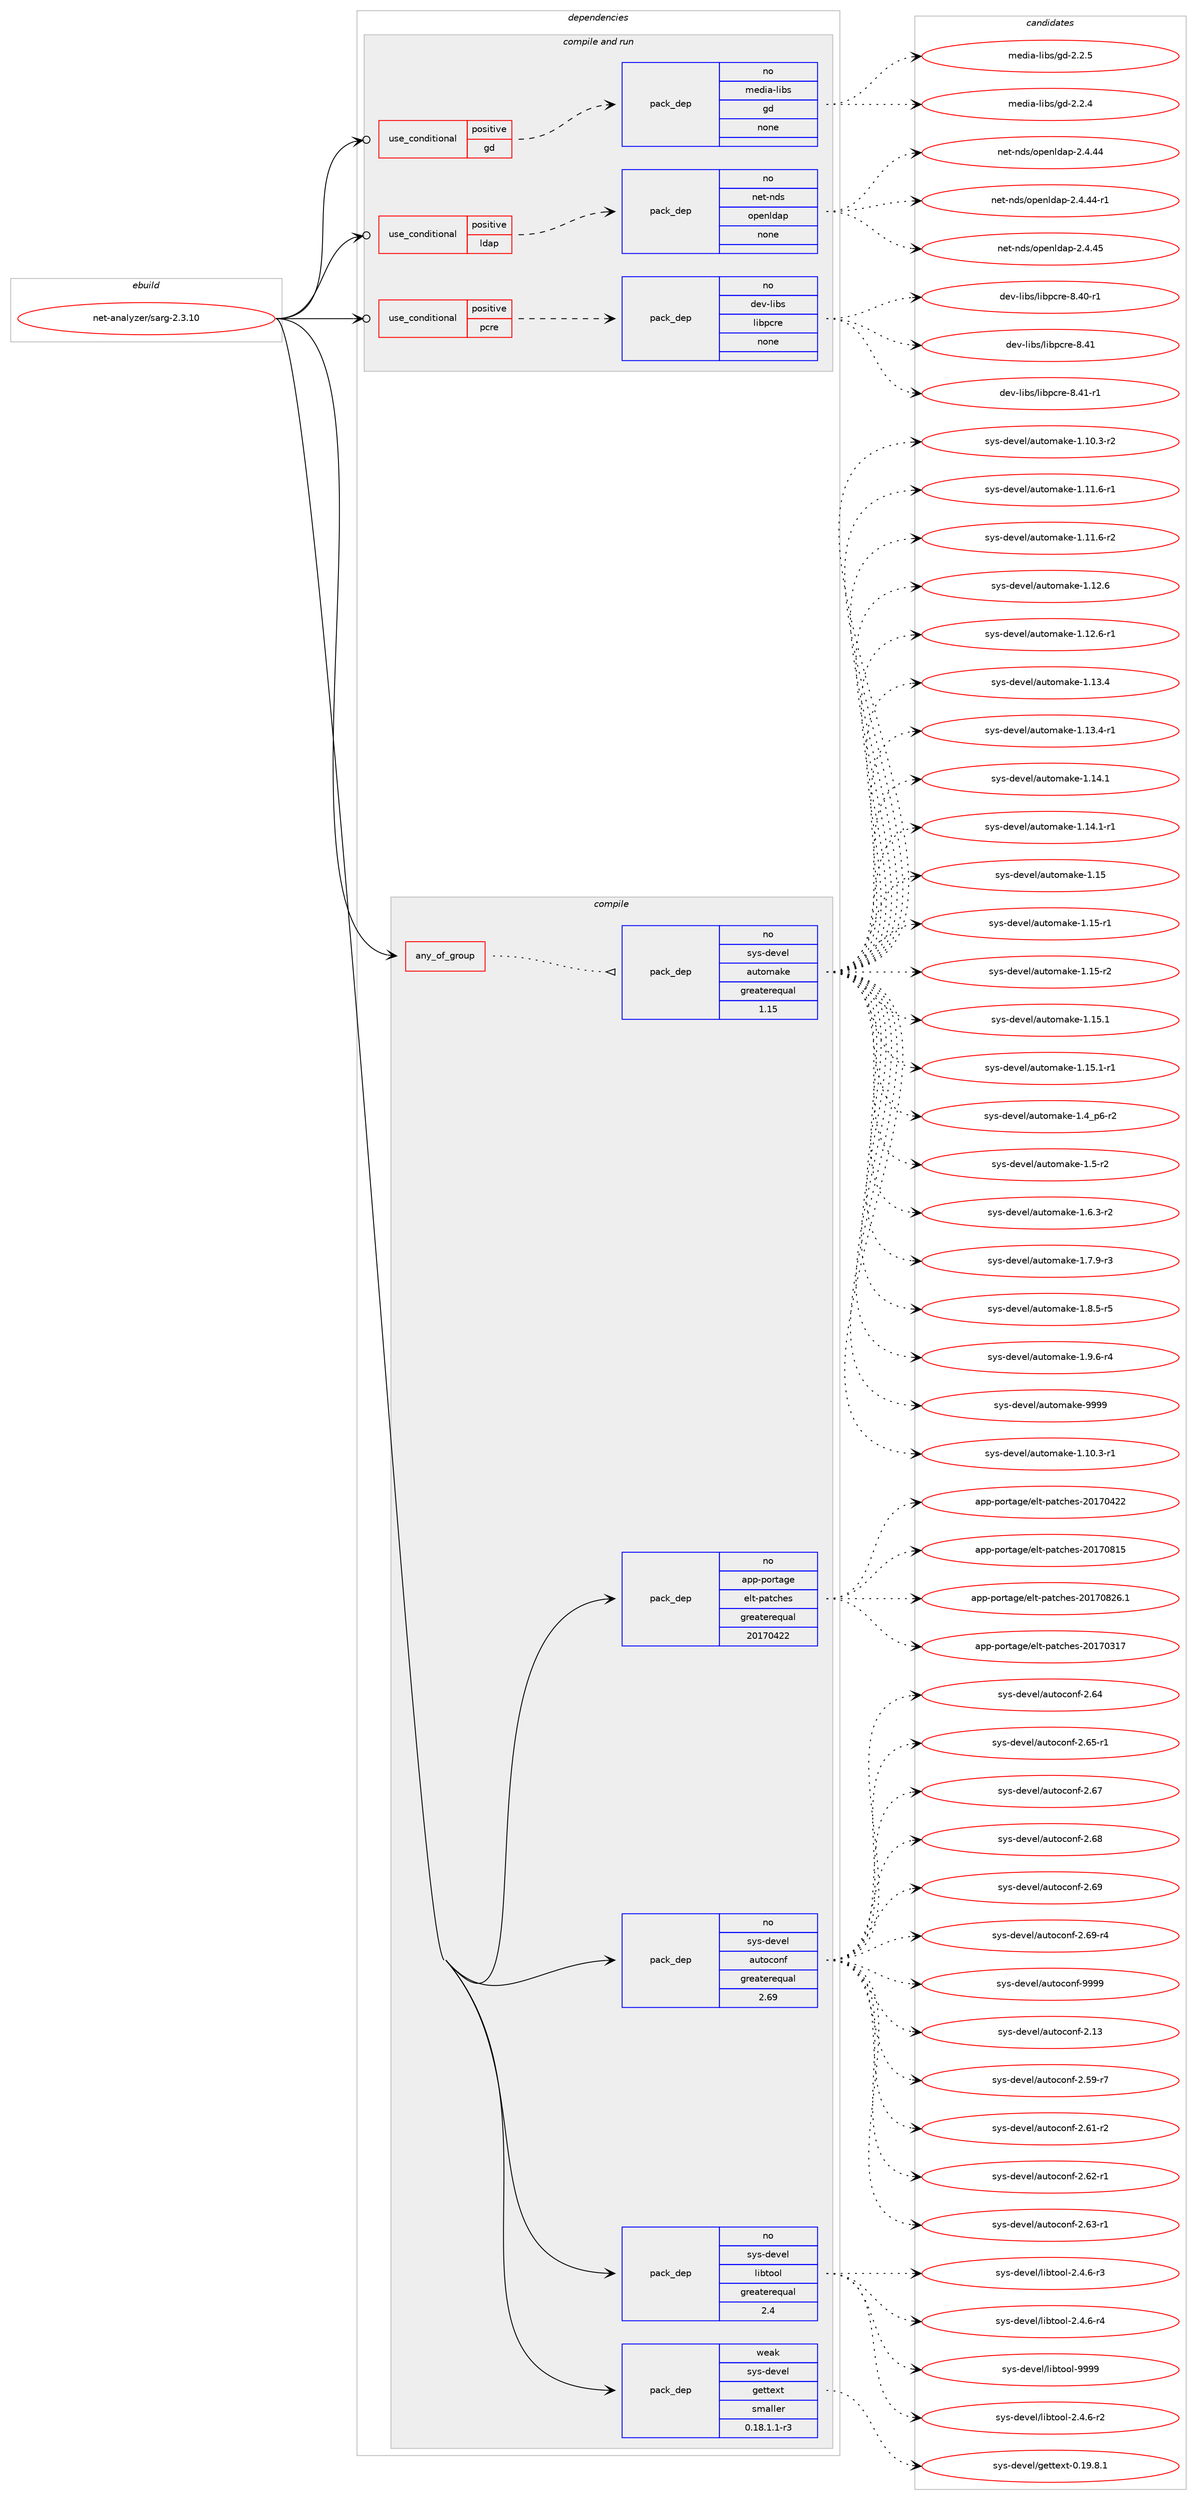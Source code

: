 digraph prolog {

# *************
# Graph options
# *************

newrank=true;
concentrate=true;
compound=true;
graph [rankdir=LR,fontname=Helvetica,fontsize=10,ranksep=1.5];#, ranksep=2.5, nodesep=0.2];
edge  [arrowhead=vee];
node  [fontname=Helvetica,fontsize=10];

# **********
# The ebuild
# **********

subgraph cluster_leftcol {
color=gray;
rank=same;
label=<<i>ebuild</i>>;
id [label="net-analyzer/sarg-2.3.10", color=red, width=4, href="../net-analyzer/sarg-2.3.10.svg"];
}

# ****************
# The dependencies
# ****************

subgraph cluster_midcol {
color=gray;
label=<<i>dependencies</i>>;
subgraph cluster_compile {
fillcolor="#eeeeee";
style=filled;
label=<<i>compile</i>>;
subgraph any6426 {
dependency403282 [label=<<TABLE BORDER="0" CELLBORDER="1" CELLSPACING="0" CELLPADDING="4"><TR><TD CELLPADDING="10">any_of_group</TD></TR></TABLE>>, shape=none, color=red];subgraph pack297253 {
dependency403283 [label=<<TABLE BORDER="0" CELLBORDER="1" CELLSPACING="0" CELLPADDING="4" WIDTH="220"><TR><TD ROWSPAN="6" CELLPADDING="30">pack_dep</TD></TR><TR><TD WIDTH="110">no</TD></TR><TR><TD>sys-devel</TD></TR><TR><TD>automake</TD></TR><TR><TD>greaterequal</TD></TR><TR><TD>1.15</TD></TR></TABLE>>, shape=none, color=blue];
}
dependency403282:e -> dependency403283:w [weight=20,style="dotted",arrowhead="oinv"];
}
id:e -> dependency403282:w [weight=20,style="solid",arrowhead="vee"];
subgraph pack297254 {
dependency403284 [label=<<TABLE BORDER="0" CELLBORDER="1" CELLSPACING="0" CELLPADDING="4" WIDTH="220"><TR><TD ROWSPAN="6" CELLPADDING="30">pack_dep</TD></TR><TR><TD WIDTH="110">no</TD></TR><TR><TD>app-portage</TD></TR><TR><TD>elt-patches</TD></TR><TR><TD>greaterequal</TD></TR><TR><TD>20170422</TD></TR></TABLE>>, shape=none, color=blue];
}
id:e -> dependency403284:w [weight=20,style="solid",arrowhead="vee"];
subgraph pack297255 {
dependency403285 [label=<<TABLE BORDER="0" CELLBORDER="1" CELLSPACING="0" CELLPADDING="4" WIDTH="220"><TR><TD ROWSPAN="6" CELLPADDING="30">pack_dep</TD></TR><TR><TD WIDTH="110">no</TD></TR><TR><TD>sys-devel</TD></TR><TR><TD>autoconf</TD></TR><TR><TD>greaterequal</TD></TR><TR><TD>2.69</TD></TR></TABLE>>, shape=none, color=blue];
}
id:e -> dependency403285:w [weight=20,style="solid",arrowhead="vee"];
subgraph pack297256 {
dependency403286 [label=<<TABLE BORDER="0" CELLBORDER="1" CELLSPACING="0" CELLPADDING="4" WIDTH="220"><TR><TD ROWSPAN="6" CELLPADDING="30">pack_dep</TD></TR><TR><TD WIDTH="110">no</TD></TR><TR><TD>sys-devel</TD></TR><TR><TD>libtool</TD></TR><TR><TD>greaterequal</TD></TR><TR><TD>2.4</TD></TR></TABLE>>, shape=none, color=blue];
}
id:e -> dependency403286:w [weight=20,style="solid",arrowhead="vee"];
subgraph pack297257 {
dependency403287 [label=<<TABLE BORDER="0" CELLBORDER="1" CELLSPACING="0" CELLPADDING="4" WIDTH="220"><TR><TD ROWSPAN="6" CELLPADDING="30">pack_dep</TD></TR><TR><TD WIDTH="110">weak</TD></TR><TR><TD>sys-devel</TD></TR><TR><TD>gettext</TD></TR><TR><TD>smaller</TD></TR><TR><TD>0.18.1.1-r3</TD></TR></TABLE>>, shape=none, color=blue];
}
id:e -> dependency403287:w [weight=20,style="solid",arrowhead="vee"];
}
subgraph cluster_compileandrun {
fillcolor="#eeeeee";
style=filled;
label=<<i>compile and run</i>>;
subgraph cond99417 {
dependency403288 [label=<<TABLE BORDER="0" CELLBORDER="1" CELLSPACING="0" CELLPADDING="4"><TR><TD ROWSPAN="3" CELLPADDING="10">use_conditional</TD></TR><TR><TD>positive</TD></TR><TR><TD>gd</TD></TR></TABLE>>, shape=none, color=red];
subgraph pack297258 {
dependency403289 [label=<<TABLE BORDER="0" CELLBORDER="1" CELLSPACING="0" CELLPADDING="4" WIDTH="220"><TR><TD ROWSPAN="6" CELLPADDING="30">pack_dep</TD></TR><TR><TD WIDTH="110">no</TD></TR><TR><TD>media-libs</TD></TR><TR><TD>gd</TD></TR><TR><TD>none</TD></TR><TR><TD></TD></TR></TABLE>>, shape=none, color=blue];
}
dependency403288:e -> dependency403289:w [weight=20,style="dashed",arrowhead="vee"];
}
id:e -> dependency403288:w [weight=20,style="solid",arrowhead="odotvee"];
subgraph cond99418 {
dependency403290 [label=<<TABLE BORDER="0" CELLBORDER="1" CELLSPACING="0" CELLPADDING="4"><TR><TD ROWSPAN="3" CELLPADDING="10">use_conditional</TD></TR><TR><TD>positive</TD></TR><TR><TD>ldap</TD></TR></TABLE>>, shape=none, color=red];
subgraph pack297259 {
dependency403291 [label=<<TABLE BORDER="0" CELLBORDER="1" CELLSPACING="0" CELLPADDING="4" WIDTH="220"><TR><TD ROWSPAN="6" CELLPADDING="30">pack_dep</TD></TR><TR><TD WIDTH="110">no</TD></TR><TR><TD>net-nds</TD></TR><TR><TD>openldap</TD></TR><TR><TD>none</TD></TR><TR><TD></TD></TR></TABLE>>, shape=none, color=blue];
}
dependency403290:e -> dependency403291:w [weight=20,style="dashed",arrowhead="vee"];
}
id:e -> dependency403290:w [weight=20,style="solid",arrowhead="odotvee"];
subgraph cond99419 {
dependency403292 [label=<<TABLE BORDER="0" CELLBORDER="1" CELLSPACING="0" CELLPADDING="4"><TR><TD ROWSPAN="3" CELLPADDING="10">use_conditional</TD></TR><TR><TD>positive</TD></TR><TR><TD>pcre</TD></TR></TABLE>>, shape=none, color=red];
subgraph pack297260 {
dependency403293 [label=<<TABLE BORDER="0" CELLBORDER="1" CELLSPACING="0" CELLPADDING="4" WIDTH="220"><TR><TD ROWSPAN="6" CELLPADDING="30">pack_dep</TD></TR><TR><TD WIDTH="110">no</TD></TR><TR><TD>dev-libs</TD></TR><TR><TD>libpcre</TD></TR><TR><TD>none</TD></TR><TR><TD></TD></TR></TABLE>>, shape=none, color=blue];
}
dependency403292:e -> dependency403293:w [weight=20,style="dashed",arrowhead="vee"];
}
id:e -> dependency403292:w [weight=20,style="solid",arrowhead="odotvee"];
}
subgraph cluster_run {
fillcolor="#eeeeee";
style=filled;
label=<<i>run</i>>;
}
}

# **************
# The candidates
# **************

subgraph cluster_choices {
rank=same;
color=gray;
label=<<i>candidates</i>>;

subgraph choice297253 {
color=black;
nodesep=1;
choice11512111545100101118101108479711711611110997107101454946494846514511449 [label="sys-devel/automake-1.10.3-r1", color=red, width=4,href="../sys-devel/automake-1.10.3-r1.svg"];
choice11512111545100101118101108479711711611110997107101454946494846514511450 [label="sys-devel/automake-1.10.3-r2", color=red, width=4,href="../sys-devel/automake-1.10.3-r2.svg"];
choice11512111545100101118101108479711711611110997107101454946494946544511449 [label="sys-devel/automake-1.11.6-r1", color=red, width=4,href="../sys-devel/automake-1.11.6-r1.svg"];
choice11512111545100101118101108479711711611110997107101454946494946544511450 [label="sys-devel/automake-1.11.6-r2", color=red, width=4,href="../sys-devel/automake-1.11.6-r2.svg"];
choice1151211154510010111810110847971171161111099710710145494649504654 [label="sys-devel/automake-1.12.6", color=red, width=4,href="../sys-devel/automake-1.12.6.svg"];
choice11512111545100101118101108479711711611110997107101454946495046544511449 [label="sys-devel/automake-1.12.6-r1", color=red, width=4,href="../sys-devel/automake-1.12.6-r1.svg"];
choice1151211154510010111810110847971171161111099710710145494649514652 [label="sys-devel/automake-1.13.4", color=red, width=4,href="../sys-devel/automake-1.13.4.svg"];
choice11512111545100101118101108479711711611110997107101454946495146524511449 [label="sys-devel/automake-1.13.4-r1", color=red, width=4,href="../sys-devel/automake-1.13.4-r1.svg"];
choice1151211154510010111810110847971171161111099710710145494649524649 [label="sys-devel/automake-1.14.1", color=red, width=4,href="../sys-devel/automake-1.14.1.svg"];
choice11512111545100101118101108479711711611110997107101454946495246494511449 [label="sys-devel/automake-1.14.1-r1", color=red, width=4,href="../sys-devel/automake-1.14.1-r1.svg"];
choice115121115451001011181011084797117116111109971071014549464953 [label="sys-devel/automake-1.15", color=red, width=4,href="../sys-devel/automake-1.15.svg"];
choice1151211154510010111810110847971171161111099710710145494649534511449 [label="sys-devel/automake-1.15-r1", color=red, width=4,href="../sys-devel/automake-1.15-r1.svg"];
choice1151211154510010111810110847971171161111099710710145494649534511450 [label="sys-devel/automake-1.15-r2", color=red, width=4,href="../sys-devel/automake-1.15-r2.svg"];
choice1151211154510010111810110847971171161111099710710145494649534649 [label="sys-devel/automake-1.15.1", color=red, width=4,href="../sys-devel/automake-1.15.1.svg"];
choice11512111545100101118101108479711711611110997107101454946495346494511449 [label="sys-devel/automake-1.15.1-r1", color=red, width=4,href="../sys-devel/automake-1.15.1-r1.svg"];
choice115121115451001011181011084797117116111109971071014549465295112544511450 [label="sys-devel/automake-1.4_p6-r2", color=red, width=4,href="../sys-devel/automake-1.4_p6-r2.svg"];
choice11512111545100101118101108479711711611110997107101454946534511450 [label="sys-devel/automake-1.5-r2", color=red, width=4,href="../sys-devel/automake-1.5-r2.svg"];
choice115121115451001011181011084797117116111109971071014549465446514511450 [label="sys-devel/automake-1.6.3-r2", color=red, width=4,href="../sys-devel/automake-1.6.3-r2.svg"];
choice115121115451001011181011084797117116111109971071014549465546574511451 [label="sys-devel/automake-1.7.9-r3", color=red, width=4,href="../sys-devel/automake-1.7.9-r3.svg"];
choice115121115451001011181011084797117116111109971071014549465646534511453 [label="sys-devel/automake-1.8.5-r5", color=red, width=4,href="../sys-devel/automake-1.8.5-r5.svg"];
choice115121115451001011181011084797117116111109971071014549465746544511452 [label="sys-devel/automake-1.9.6-r4", color=red, width=4,href="../sys-devel/automake-1.9.6-r4.svg"];
choice115121115451001011181011084797117116111109971071014557575757 [label="sys-devel/automake-9999", color=red, width=4,href="../sys-devel/automake-9999.svg"];
dependency403283:e -> choice11512111545100101118101108479711711611110997107101454946494846514511449:w [style=dotted,weight="100"];
dependency403283:e -> choice11512111545100101118101108479711711611110997107101454946494846514511450:w [style=dotted,weight="100"];
dependency403283:e -> choice11512111545100101118101108479711711611110997107101454946494946544511449:w [style=dotted,weight="100"];
dependency403283:e -> choice11512111545100101118101108479711711611110997107101454946494946544511450:w [style=dotted,weight="100"];
dependency403283:e -> choice1151211154510010111810110847971171161111099710710145494649504654:w [style=dotted,weight="100"];
dependency403283:e -> choice11512111545100101118101108479711711611110997107101454946495046544511449:w [style=dotted,weight="100"];
dependency403283:e -> choice1151211154510010111810110847971171161111099710710145494649514652:w [style=dotted,weight="100"];
dependency403283:e -> choice11512111545100101118101108479711711611110997107101454946495146524511449:w [style=dotted,weight="100"];
dependency403283:e -> choice1151211154510010111810110847971171161111099710710145494649524649:w [style=dotted,weight="100"];
dependency403283:e -> choice11512111545100101118101108479711711611110997107101454946495246494511449:w [style=dotted,weight="100"];
dependency403283:e -> choice115121115451001011181011084797117116111109971071014549464953:w [style=dotted,weight="100"];
dependency403283:e -> choice1151211154510010111810110847971171161111099710710145494649534511449:w [style=dotted,weight="100"];
dependency403283:e -> choice1151211154510010111810110847971171161111099710710145494649534511450:w [style=dotted,weight="100"];
dependency403283:e -> choice1151211154510010111810110847971171161111099710710145494649534649:w [style=dotted,weight="100"];
dependency403283:e -> choice11512111545100101118101108479711711611110997107101454946495346494511449:w [style=dotted,weight="100"];
dependency403283:e -> choice115121115451001011181011084797117116111109971071014549465295112544511450:w [style=dotted,weight="100"];
dependency403283:e -> choice11512111545100101118101108479711711611110997107101454946534511450:w [style=dotted,weight="100"];
dependency403283:e -> choice115121115451001011181011084797117116111109971071014549465446514511450:w [style=dotted,weight="100"];
dependency403283:e -> choice115121115451001011181011084797117116111109971071014549465546574511451:w [style=dotted,weight="100"];
dependency403283:e -> choice115121115451001011181011084797117116111109971071014549465646534511453:w [style=dotted,weight="100"];
dependency403283:e -> choice115121115451001011181011084797117116111109971071014549465746544511452:w [style=dotted,weight="100"];
dependency403283:e -> choice115121115451001011181011084797117116111109971071014557575757:w [style=dotted,weight="100"];
}
subgraph choice297254 {
color=black;
nodesep=1;
choice97112112451121111141169710310147101108116451129711699104101115455048495548514955 [label="app-portage/elt-patches-20170317", color=red, width=4,href="../app-portage/elt-patches-20170317.svg"];
choice97112112451121111141169710310147101108116451129711699104101115455048495548525050 [label="app-portage/elt-patches-20170422", color=red, width=4,href="../app-portage/elt-patches-20170422.svg"];
choice97112112451121111141169710310147101108116451129711699104101115455048495548564953 [label="app-portage/elt-patches-20170815", color=red, width=4,href="../app-portage/elt-patches-20170815.svg"];
choice971121124511211111411697103101471011081164511297116991041011154550484955485650544649 [label="app-portage/elt-patches-20170826.1", color=red, width=4,href="../app-portage/elt-patches-20170826.1.svg"];
dependency403284:e -> choice97112112451121111141169710310147101108116451129711699104101115455048495548514955:w [style=dotted,weight="100"];
dependency403284:e -> choice97112112451121111141169710310147101108116451129711699104101115455048495548525050:w [style=dotted,weight="100"];
dependency403284:e -> choice97112112451121111141169710310147101108116451129711699104101115455048495548564953:w [style=dotted,weight="100"];
dependency403284:e -> choice971121124511211111411697103101471011081164511297116991041011154550484955485650544649:w [style=dotted,weight="100"];
}
subgraph choice297255 {
color=black;
nodesep=1;
choice115121115451001011181011084797117116111991111101024550464951 [label="sys-devel/autoconf-2.13", color=red, width=4,href="../sys-devel/autoconf-2.13.svg"];
choice1151211154510010111810110847971171161119911111010245504653574511455 [label="sys-devel/autoconf-2.59-r7", color=red, width=4,href="../sys-devel/autoconf-2.59-r7.svg"];
choice1151211154510010111810110847971171161119911111010245504654494511450 [label="sys-devel/autoconf-2.61-r2", color=red, width=4,href="../sys-devel/autoconf-2.61-r2.svg"];
choice1151211154510010111810110847971171161119911111010245504654504511449 [label="sys-devel/autoconf-2.62-r1", color=red, width=4,href="../sys-devel/autoconf-2.62-r1.svg"];
choice1151211154510010111810110847971171161119911111010245504654514511449 [label="sys-devel/autoconf-2.63-r1", color=red, width=4,href="../sys-devel/autoconf-2.63-r1.svg"];
choice115121115451001011181011084797117116111991111101024550465452 [label="sys-devel/autoconf-2.64", color=red, width=4,href="../sys-devel/autoconf-2.64.svg"];
choice1151211154510010111810110847971171161119911111010245504654534511449 [label="sys-devel/autoconf-2.65-r1", color=red, width=4,href="../sys-devel/autoconf-2.65-r1.svg"];
choice115121115451001011181011084797117116111991111101024550465455 [label="sys-devel/autoconf-2.67", color=red, width=4,href="../sys-devel/autoconf-2.67.svg"];
choice115121115451001011181011084797117116111991111101024550465456 [label="sys-devel/autoconf-2.68", color=red, width=4,href="../sys-devel/autoconf-2.68.svg"];
choice115121115451001011181011084797117116111991111101024550465457 [label="sys-devel/autoconf-2.69", color=red, width=4,href="../sys-devel/autoconf-2.69.svg"];
choice1151211154510010111810110847971171161119911111010245504654574511452 [label="sys-devel/autoconf-2.69-r4", color=red, width=4,href="../sys-devel/autoconf-2.69-r4.svg"];
choice115121115451001011181011084797117116111991111101024557575757 [label="sys-devel/autoconf-9999", color=red, width=4,href="../sys-devel/autoconf-9999.svg"];
dependency403285:e -> choice115121115451001011181011084797117116111991111101024550464951:w [style=dotted,weight="100"];
dependency403285:e -> choice1151211154510010111810110847971171161119911111010245504653574511455:w [style=dotted,weight="100"];
dependency403285:e -> choice1151211154510010111810110847971171161119911111010245504654494511450:w [style=dotted,weight="100"];
dependency403285:e -> choice1151211154510010111810110847971171161119911111010245504654504511449:w [style=dotted,weight="100"];
dependency403285:e -> choice1151211154510010111810110847971171161119911111010245504654514511449:w [style=dotted,weight="100"];
dependency403285:e -> choice115121115451001011181011084797117116111991111101024550465452:w [style=dotted,weight="100"];
dependency403285:e -> choice1151211154510010111810110847971171161119911111010245504654534511449:w [style=dotted,weight="100"];
dependency403285:e -> choice115121115451001011181011084797117116111991111101024550465455:w [style=dotted,weight="100"];
dependency403285:e -> choice115121115451001011181011084797117116111991111101024550465456:w [style=dotted,weight="100"];
dependency403285:e -> choice115121115451001011181011084797117116111991111101024550465457:w [style=dotted,weight="100"];
dependency403285:e -> choice1151211154510010111810110847971171161119911111010245504654574511452:w [style=dotted,weight="100"];
dependency403285:e -> choice115121115451001011181011084797117116111991111101024557575757:w [style=dotted,weight="100"];
}
subgraph choice297256 {
color=black;
nodesep=1;
choice1151211154510010111810110847108105981161111111084550465246544511450 [label="sys-devel/libtool-2.4.6-r2", color=red, width=4,href="../sys-devel/libtool-2.4.6-r2.svg"];
choice1151211154510010111810110847108105981161111111084550465246544511451 [label="sys-devel/libtool-2.4.6-r3", color=red, width=4,href="../sys-devel/libtool-2.4.6-r3.svg"];
choice1151211154510010111810110847108105981161111111084550465246544511452 [label="sys-devel/libtool-2.4.6-r4", color=red, width=4,href="../sys-devel/libtool-2.4.6-r4.svg"];
choice1151211154510010111810110847108105981161111111084557575757 [label="sys-devel/libtool-9999", color=red, width=4,href="../sys-devel/libtool-9999.svg"];
dependency403286:e -> choice1151211154510010111810110847108105981161111111084550465246544511450:w [style=dotted,weight="100"];
dependency403286:e -> choice1151211154510010111810110847108105981161111111084550465246544511451:w [style=dotted,weight="100"];
dependency403286:e -> choice1151211154510010111810110847108105981161111111084550465246544511452:w [style=dotted,weight="100"];
dependency403286:e -> choice1151211154510010111810110847108105981161111111084557575757:w [style=dotted,weight="100"];
}
subgraph choice297257 {
color=black;
nodesep=1;
choice1151211154510010111810110847103101116116101120116454846495746564649 [label="sys-devel/gettext-0.19.8.1", color=red, width=4,href="../sys-devel/gettext-0.19.8.1.svg"];
dependency403287:e -> choice1151211154510010111810110847103101116116101120116454846495746564649:w [style=dotted,weight="100"];
}
subgraph choice297258 {
color=black;
nodesep=1;
choice10910110010597451081059811547103100455046504652 [label="media-libs/gd-2.2.4", color=red, width=4,href="../media-libs/gd-2.2.4.svg"];
choice10910110010597451081059811547103100455046504653 [label="media-libs/gd-2.2.5", color=red, width=4,href="../media-libs/gd-2.2.5.svg"];
dependency403289:e -> choice10910110010597451081059811547103100455046504652:w [style=dotted,weight="100"];
dependency403289:e -> choice10910110010597451081059811547103100455046504653:w [style=dotted,weight="100"];
}
subgraph choice297259 {
color=black;
nodesep=1;
choice11010111645110100115471111121011101081009711245504652465252 [label="net-nds/openldap-2.4.44", color=red, width=4,href="../net-nds/openldap-2.4.44.svg"];
choice110101116451101001154711111210111010810097112455046524652524511449 [label="net-nds/openldap-2.4.44-r1", color=red, width=4,href="../net-nds/openldap-2.4.44-r1.svg"];
choice11010111645110100115471111121011101081009711245504652465253 [label="net-nds/openldap-2.4.45", color=red, width=4,href="../net-nds/openldap-2.4.45.svg"];
dependency403291:e -> choice11010111645110100115471111121011101081009711245504652465252:w [style=dotted,weight="100"];
dependency403291:e -> choice110101116451101001154711111210111010810097112455046524652524511449:w [style=dotted,weight="100"];
dependency403291:e -> choice11010111645110100115471111121011101081009711245504652465253:w [style=dotted,weight="100"];
}
subgraph choice297260 {
color=black;
nodesep=1;
choice100101118451081059811547108105981129911410145564652484511449 [label="dev-libs/libpcre-8.40-r1", color=red, width=4,href="../dev-libs/libpcre-8.40-r1.svg"];
choice10010111845108105981154710810598112991141014556465249 [label="dev-libs/libpcre-8.41", color=red, width=4,href="../dev-libs/libpcre-8.41.svg"];
choice100101118451081059811547108105981129911410145564652494511449 [label="dev-libs/libpcre-8.41-r1", color=red, width=4,href="../dev-libs/libpcre-8.41-r1.svg"];
dependency403293:e -> choice100101118451081059811547108105981129911410145564652484511449:w [style=dotted,weight="100"];
dependency403293:e -> choice10010111845108105981154710810598112991141014556465249:w [style=dotted,weight="100"];
dependency403293:e -> choice100101118451081059811547108105981129911410145564652494511449:w [style=dotted,weight="100"];
}
}

}
